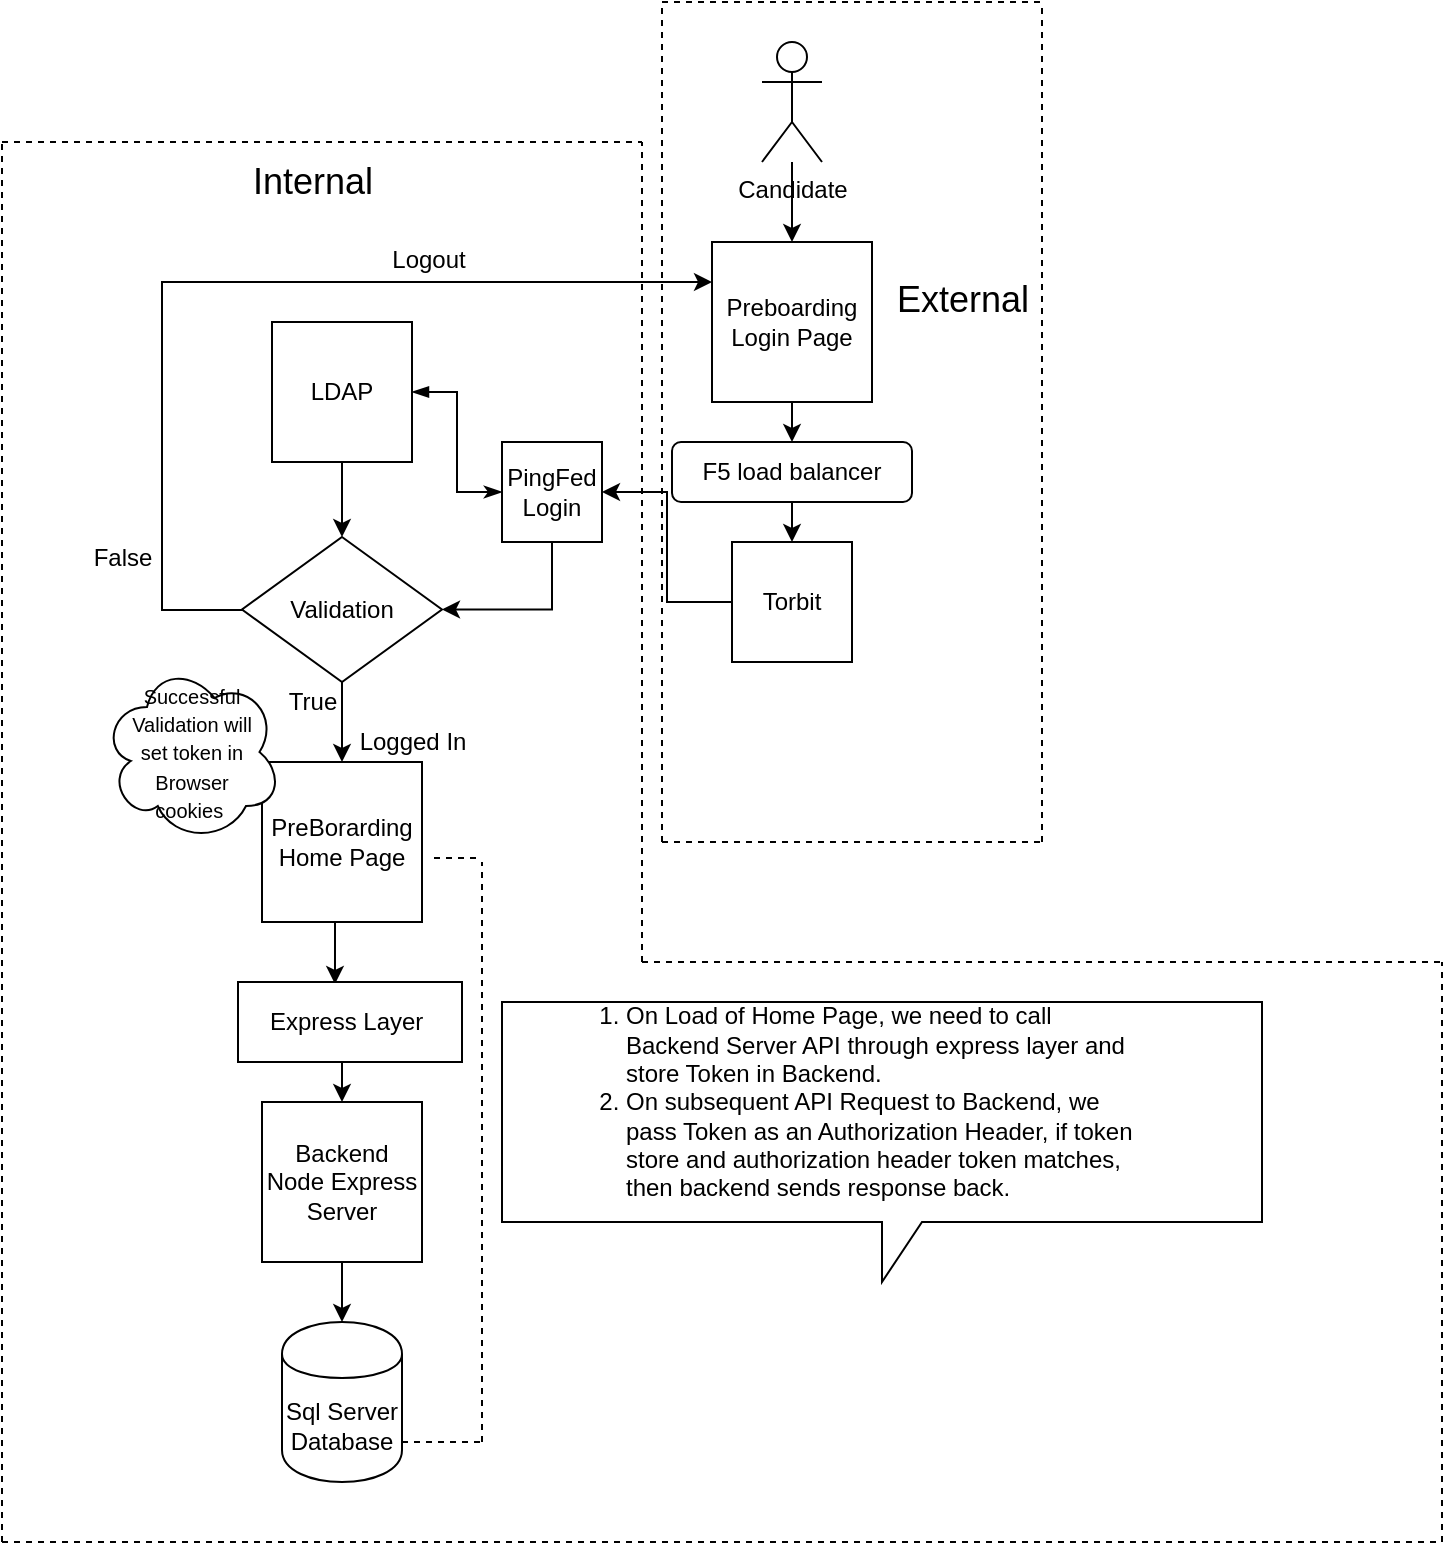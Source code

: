 <mxfile version="12.7.9" type="github"><diagram id="4GlM9ezOM_avX2rg6_C4" name="Page-1"><mxGraphModel dx="1422" dy="764" grid="1" gridSize="10" guides="1" tooltips="1" connect="1" arrows="1" fold="1" page="1" pageScale="1" pageWidth="850" pageHeight="1100" math="0" shadow="0"><root><mxCell id="0"/><mxCell id="1" parent="0"/><mxCell id="aB03dxGAGpzb_XFfYnCI-16" style="edgeStyle=orthogonalEdgeStyle;rounded=0;orthogonalLoop=1;jettySize=auto;html=1;entryX=1;entryY=0.5;entryDx=0;entryDy=0;endArrow=blockThin;endFill=1;startArrow=classicThin;startFill=1;" parent="1" source="aB03dxGAGpzb_XFfYnCI-11" target="aB03dxGAGpzb_XFfYnCI-13" edge="1"><mxGeometry relative="1" as="geometry"/></mxCell><mxCell id="aB03dxGAGpzb_XFfYnCI-49" value="&lt;span style=&quot;color: rgba(0 , 0 , 0 , 0) ; font-family: monospace ; font-size: 0px&quot;&gt;%3CmxGraphModel%3E%3Croot%3E%3CmxCell%20id%3D%220%22%2F%3E%3CmxCell%20id%3D%221%22%20parent%3D%220%22%2F%3E%3CmxCell%20id%3D%222%22%20value%3D%22%22%20style%3D%22endArrow%3Dnone%3Bdashed%3D1%3Bhtml%3D1%3B%22%20edge%3D%221%22%20parent%3D%221%22%3E%3CmxGeometry%20width%3D%2250%22%20height%3D%2250%22%20relative%3D%221%22%20as%3D%22geometry%22%3E%3CmxPoint%20x%3D%22550%22%20y%3D%22430%22%20as%3D%22sourcePoint%22%2F%3E%3CmxPoint%20x%3D%22550%22%20y%3D%2210%22%20as%3D%22targetPoint%22%2F%3E%3C%2FmxGeometry%3E%3C%2FmxCell%3E%3C%2Froot%3E%3C%2FmxGraphModel%3E&lt;/span&gt;" style="shape=callout;whiteSpace=wrap;html=1;perimeter=calloutPerimeter;" parent="1" vertex="1"><mxGeometry x="280" y="510" width="380" height="140" as="geometry"/></mxCell><mxCell id="aB03dxGAGpzb_XFfYnCI-1" value="Candidate" style="shape=umlActor;verticalLabelPosition=bottom;labelBackgroundColor=#ffffff;verticalAlign=top;html=1;outlineConnect=0;" parent="1" vertex="1"><mxGeometry x="410" y="30" width="30" height="60" as="geometry"/></mxCell><mxCell id="aB03dxGAGpzb_XFfYnCI-10" style="edgeStyle=orthogonalEdgeStyle;rounded=0;orthogonalLoop=1;jettySize=auto;html=1;exitX=0.5;exitY=1;exitDx=0;exitDy=0;entryX=0.5;entryY=0;entryDx=0;entryDy=0;" parent="1" source="aB03dxGAGpzb_XFfYnCI-5" target="aB03dxGAGpzb_XFfYnCI-9" edge="1"><mxGeometry relative="1" as="geometry"/></mxCell><mxCell id="aB03dxGAGpzb_XFfYnCI-5" value="F5 load balancer" style="rounded=1;whiteSpace=wrap;html=1;" parent="1" vertex="1"><mxGeometry x="365" y="230" width="120" height="30" as="geometry"/></mxCell><mxCell id="aB03dxGAGpzb_XFfYnCI-8" style="edgeStyle=orthogonalEdgeStyle;rounded=0;orthogonalLoop=1;jettySize=auto;html=1;exitX=0.5;exitY=1;exitDx=0;exitDy=0;entryX=0.5;entryY=0;entryDx=0;entryDy=0;" parent="1" source="aB03dxGAGpzb_XFfYnCI-4" target="aB03dxGAGpzb_XFfYnCI-5" edge="1"><mxGeometry relative="1" as="geometry"/></mxCell><mxCell id="aB03dxGAGpzb_XFfYnCI-4" value="Preboarding Login Page" style="whiteSpace=wrap;html=1;aspect=fixed;" parent="1" vertex="1"><mxGeometry x="385" y="130" width="80" height="80" as="geometry"/></mxCell><mxCell id="aB03dxGAGpzb_XFfYnCI-7" value="" style="edgeStyle=orthogonalEdgeStyle;rounded=0;orthogonalLoop=1;jettySize=auto;html=1;" parent="1" source="aB03dxGAGpzb_XFfYnCI-1" target="aB03dxGAGpzb_XFfYnCI-4" edge="1"><mxGeometry relative="1" as="geometry"><mxPoint x="425" y="90" as="sourcePoint"/><mxPoint x="425" y="170" as="targetPoint"/></mxGeometry></mxCell><mxCell id="aB03dxGAGpzb_XFfYnCI-12" style="edgeStyle=orthogonalEdgeStyle;rounded=0;orthogonalLoop=1;jettySize=auto;html=1;exitX=0;exitY=0.5;exitDx=0;exitDy=0;entryX=1;entryY=0.5;entryDx=0;entryDy=0;" parent="1" source="aB03dxGAGpzb_XFfYnCI-9" target="aB03dxGAGpzb_XFfYnCI-11" edge="1"><mxGeometry relative="1" as="geometry"/></mxCell><mxCell id="aB03dxGAGpzb_XFfYnCI-9" value="Torbit" style="whiteSpace=wrap;html=1;aspect=fixed;" parent="1" vertex="1"><mxGeometry x="395" y="280" width="60" height="60" as="geometry"/></mxCell><mxCell id="aB03dxGAGpzb_XFfYnCI-63" value="" style="edgeStyle=orthogonalEdgeStyle;rounded=0;orthogonalLoop=1;jettySize=auto;html=1;entryX=1;entryY=0.5;entryDx=0;entryDy=0;exitX=0.5;exitY=1;exitDx=0;exitDy=0;" parent="1" source="aB03dxGAGpzb_XFfYnCI-11" target="aB03dxGAGpzb_XFfYnCI-14" edge="1"><mxGeometry relative="1" as="geometry"><mxPoint x="300" y="350" as="targetPoint"/></mxGeometry></mxCell><mxCell id="aB03dxGAGpzb_XFfYnCI-11" value="PingFed&lt;br&gt;Login" style="whiteSpace=wrap;html=1;aspect=fixed;" parent="1" vertex="1"><mxGeometry x="280" y="230" width="50" height="50" as="geometry"/></mxCell><mxCell id="aB03dxGAGpzb_XFfYnCI-17" style="edgeStyle=orthogonalEdgeStyle;rounded=0;orthogonalLoop=1;jettySize=auto;html=1;exitX=0.5;exitY=1;exitDx=0;exitDy=0;" parent="1" source="aB03dxGAGpzb_XFfYnCI-13" target="aB03dxGAGpzb_XFfYnCI-14" edge="1"><mxGeometry relative="1" as="geometry"/></mxCell><mxCell id="aB03dxGAGpzb_XFfYnCI-13" value="LDAP" style="whiteSpace=wrap;html=1;aspect=fixed;" parent="1" vertex="1"><mxGeometry x="165" y="170" width="70" height="70" as="geometry"/></mxCell><mxCell id="aB03dxGAGpzb_XFfYnCI-18" style="edgeStyle=orthogonalEdgeStyle;rounded=0;orthogonalLoop=1;jettySize=auto;html=1;entryX=0;entryY=0.25;entryDx=0;entryDy=0;exitX=0.5;exitY=1;exitDx=0;exitDy=0;" parent="1" source="aB03dxGAGpzb_XFfYnCI-14" target="aB03dxGAGpzb_XFfYnCI-4" edge="1"><mxGeometry relative="1" as="geometry"><mxPoint x="100" y="110" as="targetPoint"/><Array as="points"><mxPoint x="200" y="314"/><mxPoint x="110" y="314"/><mxPoint x="110" y="150"/></Array></mxGeometry></mxCell><mxCell id="aB03dxGAGpzb_XFfYnCI-28" style="edgeStyle=orthogonalEdgeStyle;rounded=0;orthogonalLoop=1;jettySize=auto;html=1;exitX=0.5;exitY=1;exitDx=0;exitDy=0;" parent="1" source="aB03dxGAGpzb_XFfYnCI-14" target="aB03dxGAGpzb_XFfYnCI-21" edge="1"><mxGeometry relative="1" as="geometry"/></mxCell><mxCell id="aB03dxGAGpzb_XFfYnCI-14" value="Validation" style="rhombus;whiteSpace=wrap;html=1;" parent="1" vertex="1"><mxGeometry x="150" y="277.5" width="100" height="72.5" as="geometry"/></mxCell><mxCell id="aB03dxGAGpzb_XFfYnCI-20" value="False" style="text;html=1;align=center;verticalAlign=middle;resizable=0;points=[];autosize=1;" parent="1" vertex="1"><mxGeometry x="70" y="277.5" width="40" height="20" as="geometry"/></mxCell><mxCell id="aB03dxGAGpzb_XFfYnCI-40" style="edgeStyle=orthogonalEdgeStyle;rounded=0;orthogonalLoop=1;jettySize=auto;html=1;exitX=0.5;exitY=1;exitDx=0;exitDy=0;entryX=0.433;entryY=0.025;entryDx=0;entryDy=0;entryPerimeter=0;" parent="1" source="aB03dxGAGpzb_XFfYnCI-21" target="aB03dxGAGpzb_XFfYnCI-38" edge="1"><mxGeometry relative="1" as="geometry"/></mxCell><mxCell id="aB03dxGAGpzb_XFfYnCI-21" value="PreBorarding&lt;br&gt;Home Page" style="whiteSpace=wrap;html=1;aspect=fixed;" parent="1" vertex="1"><mxGeometry x="160" y="390" width="80" height="80" as="geometry"/></mxCell><mxCell id="aB03dxGAGpzb_XFfYnCI-23" value="" style="endArrow=none;dashed=1;html=1;" parent="1" edge="1"><mxGeometry width="50" height="50" relative="1" as="geometry"><mxPoint x="360" y="430" as="sourcePoint"/><mxPoint x="550" y="430" as="targetPoint"/></mxGeometry></mxCell><mxCell id="aB03dxGAGpzb_XFfYnCI-24" value="" style="endArrow=none;dashed=1;html=1;" parent="1" edge="1"><mxGeometry width="50" height="50" relative="1" as="geometry"><mxPoint x="550" y="430" as="sourcePoint"/><mxPoint x="550" y="10" as="targetPoint"/></mxGeometry></mxCell><mxCell id="aB03dxGAGpzb_XFfYnCI-25" value="" style="endArrow=none;dashed=1;html=1;" parent="1" edge="1"><mxGeometry width="50" height="50" relative="1" as="geometry"><mxPoint x="360" y="430" as="sourcePoint"/><mxPoint x="360" y="10" as="targetPoint"/></mxGeometry></mxCell><mxCell id="aB03dxGAGpzb_XFfYnCI-26" value="" style="endArrow=none;dashed=1;html=1;" parent="1" edge="1"><mxGeometry width="50" height="50" relative="1" as="geometry"><mxPoint x="360" y="10" as="sourcePoint"/><mxPoint x="550" y="10" as="targetPoint"/></mxGeometry></mxCell><mxCell id="aB03dxGAGpzb_XFfYnCI-27" value="&lt;font style=&quot;font-size: 18px&quot;&gt;External&lt;/font&gt;" style="text;html=1;align=center;verticalAlign=middle;resizable=0;points=[];autosize=1;" parent="1" vertex="1"><mxGeometry x="470" y="149" width="80" height="20" as="geometry"/></mxCell><mxCell id="aB03dxGAGpzb_XFfYnCI-29" value="True" style="text;html=1;align=center;verticalAlign=middle;resizable=0;points=[];autosize=1;" parent="1" vertex="1"><mxGeometry x="165" y="350" width="40" height="20" as="geometry"/></mxCell><mxCell id="aB03dxGAGpzb_XFfYnCI-32" value="&lt;font style=&quot;font-size: 10px&quot;&gt;Successful Validation will &lt;br&gt;set token in Browser &lt;br&gt;cookies&amp;nbsp;&lt;/font&gt;" style="ellipse;shape=cloud;whiteSpace=wrap;html=1;align=center;" parent="1" vertex="1"><mxGeometry x="80" y="340" width="90" height="90" as="geometry"/></mxCell><mxCell id="aB03dxGAGpzb_XFfYnCI-34" value="" style="endArrow=none;dashed=1;html=1;" parent="1" edge="1"><mxGeometry width="50" height="50" relative="1" as="geometry"><mxPoint x="30" y="540" as="sourcePoint"/><mxPoint x="30" y="80" as="targetPoint"/></mxGeometry></mxCell><mxCell id="aB03dxGAGpzb_XFfYnCI-35" value="Logout" style="text;html=1;align=center;verticalAlign=middle;resizable=0;points=[];autosize=1;" parent="1" vertex="1"><mxGeometry x="218" y="129" width="50" height="20" as="geometry"/></mxCell><mxCell id="aB03dxGAGpzb_XFfYnCI-37" value="Logged In" style="text;html=1;align=center;verticalAlign=middle;resizable=0;points=[];autosize=1;" parent="1" vertex="1"><mxGeometry x="200" y="370" width="70" height="20" as="geometry"/></mxCell><mxCell id="aB03dxGAGpzb_XFfYnCI-41" style="edgeStyle=orthogonalEdgeStyle;rounded=0;orthogonalLoop=1;jettySize=auto;html=1;exitX=0.5;exitY=1;exitDx=0;exitDy=0;entryX=0.5;entryY=0;entryDx=0;entryDy=0;" parent="1" source="aB03dxGAGpzb_XFfYnCI-38" target="aB03dxGAGpzb_XFfYnCI-39" edge="1"><mxGeometry relative="1" as="geometry"/></mxCell><mxCell id="aB03dxGAGpzb_XFfYnCI-38" value="Express Layer&amp;nbsp;" style="rounded=0;whiteSpace=wrap;html=1;" parent="1" vertex="1"><mxGeometry x="148" y="500" width="112" height="40" as="geometry"/></mxCell><mxCell id="aB03dxGAGpzb_XFfYnCI-43" style="edgeStyle=orthogonalEdgeStyle;rounded=0;orthogonalLoop=1;jettySize=auto;html=1;exitX=0.5;exitY=1;exitDx=0;exitDy=0;entryX=0.5;entryY=0;entryDx=0;entryDy=0;" parent="1" source="aB03dxGAGpzb_XFfYnCI-39" target="aB03dxGAGpzb_XFfYnCI-42" edge="1"><mxGeometry relative="1" as="geometry"/></mxCell><mxCell id="aB03dxGAGpzb_XFfYnCI-39" value="Backend Node Express&lt;br&gt;Server" style="whiteSpace=wrap;html=1;aspect=fixed;" parent="1" vertex="1"><mxGeometry x="160" y="560" width="80" height="80" as="geometry"/></mxCell><mxCell id="aB03dxGAGpzb_XFfYnCI-42" value="Sql Server Database" style="shape=cylinder;whiteSpace=wrap;html=1;boundedLbl=1;backgroundOutline=1;" parent="1" vertex="1"><mxGeometry x="170" y="670" width="60" height="80" as="geometry"/></mxCell><mxCell id="aB03dxGAGpzb_XFfYnCI-48" value="&lt;ol&gt;&lt;li&gt;On Load of Home Page, we need to call Backend Server API through express layer and store Token in Backend.&lt;/li&gt;&lt;li&gt;On subsequent API Request to Backend, we pass Token as an Authorization Header, if token store and authorization header token matches, then backend sends response back.&amp;nbsp;&lt;/li&gt;&lt;/ol&gt;" style="text;html=1;strokeColor=none;fillColor=none;align=left;verticalAlign=middle;whiteSpace=wrap;rounded=0;" parent="1" vertex="1"><mxGeometry x="300" y="520" width="300" height="80" as="geometry"/></mxCell><mxCell id="aB03dxGAGpzb_XFfYnCI-50" value="" style="endArrow=none;dashed=1;html=1;" parent="1" edge="1"><mxGeometry width="50" height="50" relative="1" as="geometry"><mxPoint x="30" y="780" as="sourcePoint"/><mxPoint x="30" y="450" as="targetPoint"/></mxGeometry></mxCell><mxCell id="aB03dxGAGpzb_XFfYnCI-51" value="" style="endArrow=none;dashed=1;html=1;" parent="1" edge="1"><mxGeometry width="50" height="50" relative="1" as="geometry"><mxPoint x="350" y="490" as="sourcePoint"/><mxPoint x="350" y="80" as="targetPoint"/></mxGeometry></mxCell><mxCell id="aB03dxGAGpzb_XFfYnCI-52" value="" style="endArrow=none;dashed=1;html=1;" parent="1" edge="1"><mxGeometry width="50" height="50" relative="1" as="geometry"><mxPoint x="30" y="80" as="sourcePoint"/><mxPoint x="350" y="80" as="targetPoint"/></mxGeometry></mxCell><mxCell id="aB03dxGAGpzb_XFfYnCI-53" value="&lt;font style=&quot;font-size: 18px&quot;&gt;Internal&lt;/font&gt;" style="text;html=1;align=center;verticalAlign=middle;resizable=0;points=[];autosize=1;" parent="1" vertex="1"><mxGeometry x="145" y="90" width="80" height="20" as="geometry"/></mxCell><mxCell id="aB03dxGAGpzb_XFfYnCI-55" value="" style="endArrow=none;dashed=1;html=1;" parent="1" edge="1"><mxGeometry width="50" height="50" relative="1" as="geometry"><mxPoint x="30" y="780" as="sourcePoint"/><mxPoint x="750" y="780" as="targetPoint"/></mxGeometry></mxCell><mxCell id="aB03dxGAGpzb_XFfYnCI-56" value="" style="endArrow=none;dashed=1;html=1;" parent="1" edge="1"><mxGeometry width="50" height="50" relative="1" as="geometry"><mxPoint x="350" y="490" as="sourcePoint"/><mxPoint x="750" y="490" as="targetPoint"/></mxGeometry></mxCell><mxCell id="aB03dxGAGpzb_XFfYnCI-57" value="" style="endArrow=none;dashed=1;html=1;" parent="1" edge="1"><mxGeometry width="50" height="50" relative="1" as="geometry"><mxPoint x="750" y="780" as="sourcePoint"/><mxPoint x="750" y="490" as="targetPoint"/></mxGeometry></mxCell><mxCell id="aB03dxGAGpzb_XFfYnCI-58" value="" style="endArrow=none;dashed=1;html=1;" parent="1" edge="1"><mxGeometry width="50" height="50" relative="1" as="geometry"><mxPoint x="270" y="730" as="sourcePoint"/><mxPoint x="270" y="440" as="targetPoint"/></mxGeometry></mxCell><mxCell id="aB03dxGAGpzb_XFfYnCI-59" value="" style="endArrow=none;dashed=1;html=1;exitX=1.075;exitY=0.6;exitDx=0;exitDy=0;exitPerimeter=0;" parent="1" source="aB03dxGAGpzb_XFfYnCI-21" edge="1"><mxGeometry width="50" height="50" relative="1" as="geometry"><mxPoint x="240" y="500" as="sourcePoint"/><mxPoint x="270" y="438" as="targetPoint"/></mxGeometry></mxCell><mxCell id="aB03dxGAGpzb_XFfYnCI-60" value="" style="endArrow=none;dashed=1;html=1;" parent="1" edge="1"><mxGeometry width="50" height="50" relative="1" as="geometry"><mxPoint x="230" y="730" as="sourcePoint"/><mxPoint x="270" y="730" as="targetPoint"/><Array as="points"><mxPoint x="230" y="730"/></Array></mxGeometry></mxCell></root></mxGraphModel></diagram></mxfile>